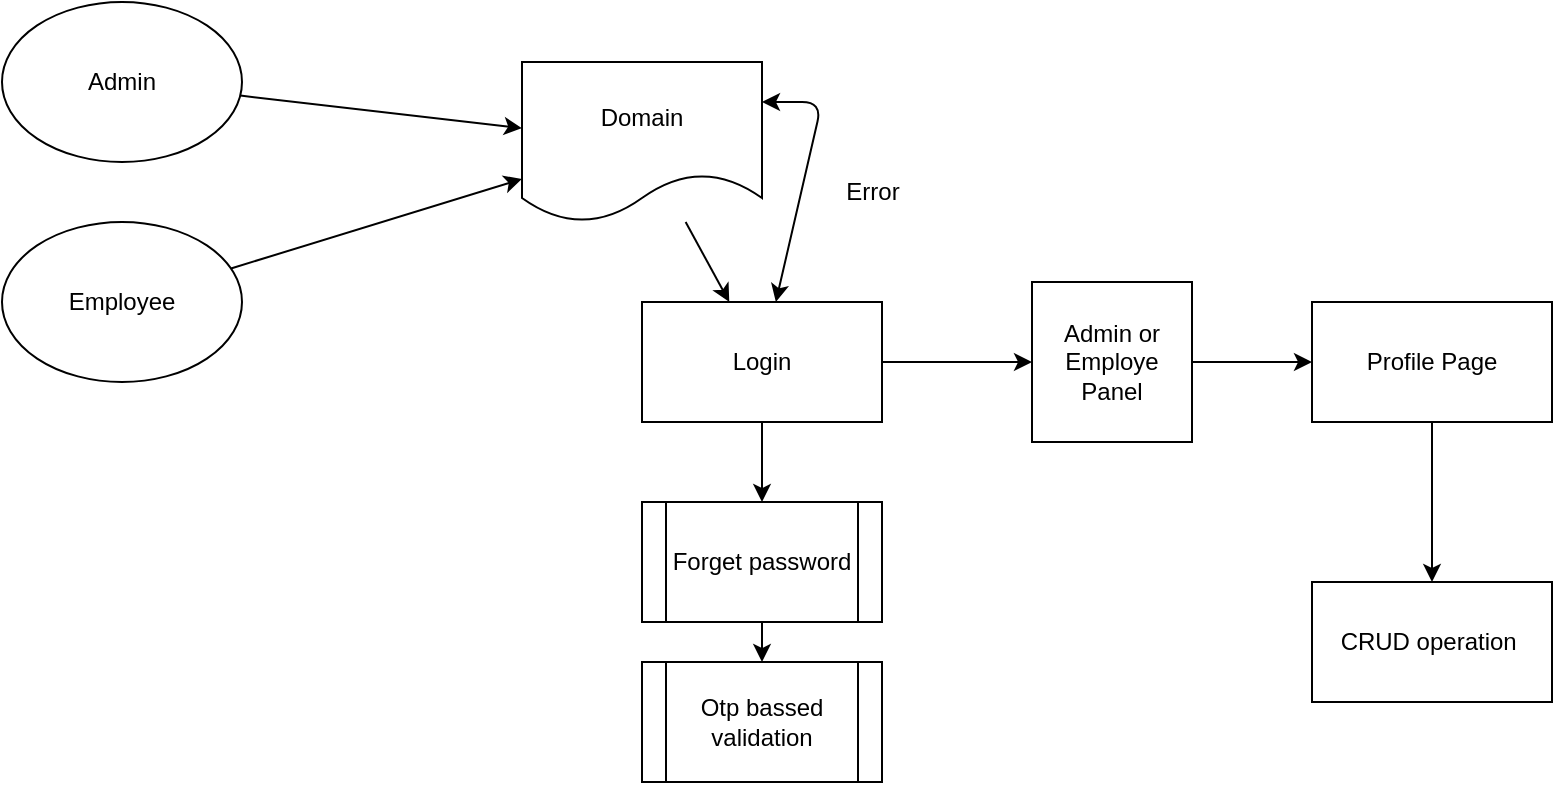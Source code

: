 <mxfile>
    <diagram id="8Ak5c8M0lEbQTu2FRPy8" name="Page-1">
        <mxGraphModel dx="1121" dy="874" grid="1" gridSize="10" guides="1" tooltips="1" connect="1" arrows="1" fold="1" page="1" pageScale="1" pageWidth="850" pageHeight="1100" math="0" shadow="0">
            <root>
                <mxCell id="0"/>
                <mxCell id="1" parent="0"/>
                <mxCell id="24" style="edgeStyle=none;html=1;" parent="1" source="22" target="23" edge="1">
                    <mxGeometry relative="1" as="geometry">
                        <mxPoint x="640" y="100" as="sourcePoint"/>
                    </mxGeometry>
                </mxCell>
                <mxCell id="16" style="edgeStyle=none;html=1;" parent="1" source="5" target="15" edge="1">
                    <mxGeometry relative="1" as="geometry"/>
                </mxCell>
                <mxCell id="5" value="Admin" style="ellipse;whiteSpace=wrap;html=1;" parent="1" vertex="1">
                    <mxGeometry x="30" y="30" width="120" height="80" as="geometry"/>
                </mxCell>
                <mxCell id="17" style="edgeStyle=none;html=1;" parent="1" source="6" target="15" edge="1">
                    <mxGeometry relative="1" as="geometry"/>
                </mxCell>
                <mxCell id="6" value="Employee" style="ellipse;whiteSpace=wrap;html=1;" parent="1" vertex="1">
                    <mxGeometry x="30" y="140" width="120" height="80" as="geometry"/>
                </mxCell>
                <mxCell id="19" style="edgeStyle=none;html=1;" parent="1" source="15" target="22" edge="1">
                    <mxGeometry relative="1" as="geometry">
                        <mxPoint x="520" y="100" as="targetPoint"/>
                    </mxGeometry>
                </mxCell>
                <mxCell id="15" value="Domain" style="shape=document;whiteSpace=wrap;html=1;boundedLbl=1;" parent="1" vertex="1">
                    <mxGeometry x="290" y="60" width="120" height="80" as="geometry"/>
                </mxCell>
                <mxCell id="29" style="edgeStyle=none;html=1;exitX=0.5;exitY=1;exitDx=0;exitDy=0;" parent="1" source="22" target="28" edge="1">
                    <mxGeometry relative="1" as="geometry"/>
                </mxCell>
                <mxCell id="22" value="Login" style="rounded=0;whiteSpace=wrap;html=1;" parent="1" vertex="1">
                    <mxGeometry x="350" y="180" width="120" height="60" as="geometry"/>
                </mxCell>
                <mxCell id="36" value="" style="edgeStyle=none;html=1;" parent="1" source="23" target="35" edge="1">
                    <mxGeometry relative="1" as="geometry"/>
                </mxCell>
                <mxCell id="23" value="Admin or Employe Panel" style="whiteSpace=wrap;html=1;aspect=fixed;" parent="1" vertex="1">
                    <mxGeometry x="545" y="170" width="80" height="80" as="geometry"/>
                </mxCell>
                <mxCell id="31" style="edgeStyle=none;html=1;" parent="1" source="28" target="30" edge="1">
                    <mxGeometry relative="1" as="geometry"/>
                </mxCell>
                <mxCell id="28" value="Forget password" style="shape=process;whiteSpace=wrap;html=1;backgroundOutline=1;" parent="1" vertex="1">
                    <mxGeometry x="350" y="280" width="120" height="60" as="geometry"/>
                </mxCell>
                <mxCell id="30" value="Otp bassed validation" style="shape=process;whiteSpace=wrap;html=1;backgroundOutline=1;" parent="1" vertex="1">
                    <mxGeometry x="350" y="360" width="120" height="60" as="geometry"/>
                </mxCell>
                <mxCell id="33" value="Error" style="text;html=1;align=center;verticalAlign=middle;resizable=0;points=[];autosize=1;strokeColor=none;fillColor=none;" parent="1" vertex="1">
                    <mxGeometry x="440" y="110" width="50" height="30" as="geometry"/>
                </mxCell>
                <mxCell id="34" value="" style="endArrow=classic;startArrow=classic;html=1;exitX=1;exitY=0.25;exitDx=0;exitDy=0;" parent="1" source="15" target="22" edge="1">
                    <mxGeometry width="50" height="50" relative="1" as="geometry">
                        <mxPoint x="400" y="250" as="sourcePoint"/>
                        <mxPoint x="450" y="200" as="targetPoint"/>
                        <Array as="points">
                            <mxPoint x="440" y="80"/>
                        </Array>
                    </mxGeometry>
                </mxCell>
                <mxCell id="38" value="" style="edgeStyle=none;html=1;" parent="1" source="35" target="37" edge="1">
                    <mxGeometry relative="1" as="geometry"/>
                </mxCell>
                <mxCell id="35" value="Profile Page" style="whiteSpace=wrap;html=1;" parent="1" vertex="1">
                    <mxGeometry x="685" y="180" width="120" height="60" as="geometry"/>
                </mxCell>
                <mxCell id="37" value="CRUD operation&amp;nbsp;" style="whiteSpace=wrap;html=1;" parent="1" vertex="1">
                    <mxGeometry x="685" y="320" width="120" height="60" as="geometry"/>
                </mxCell>
            </root>
        </mxGraphModel>
    </diagram>
</mxfile>